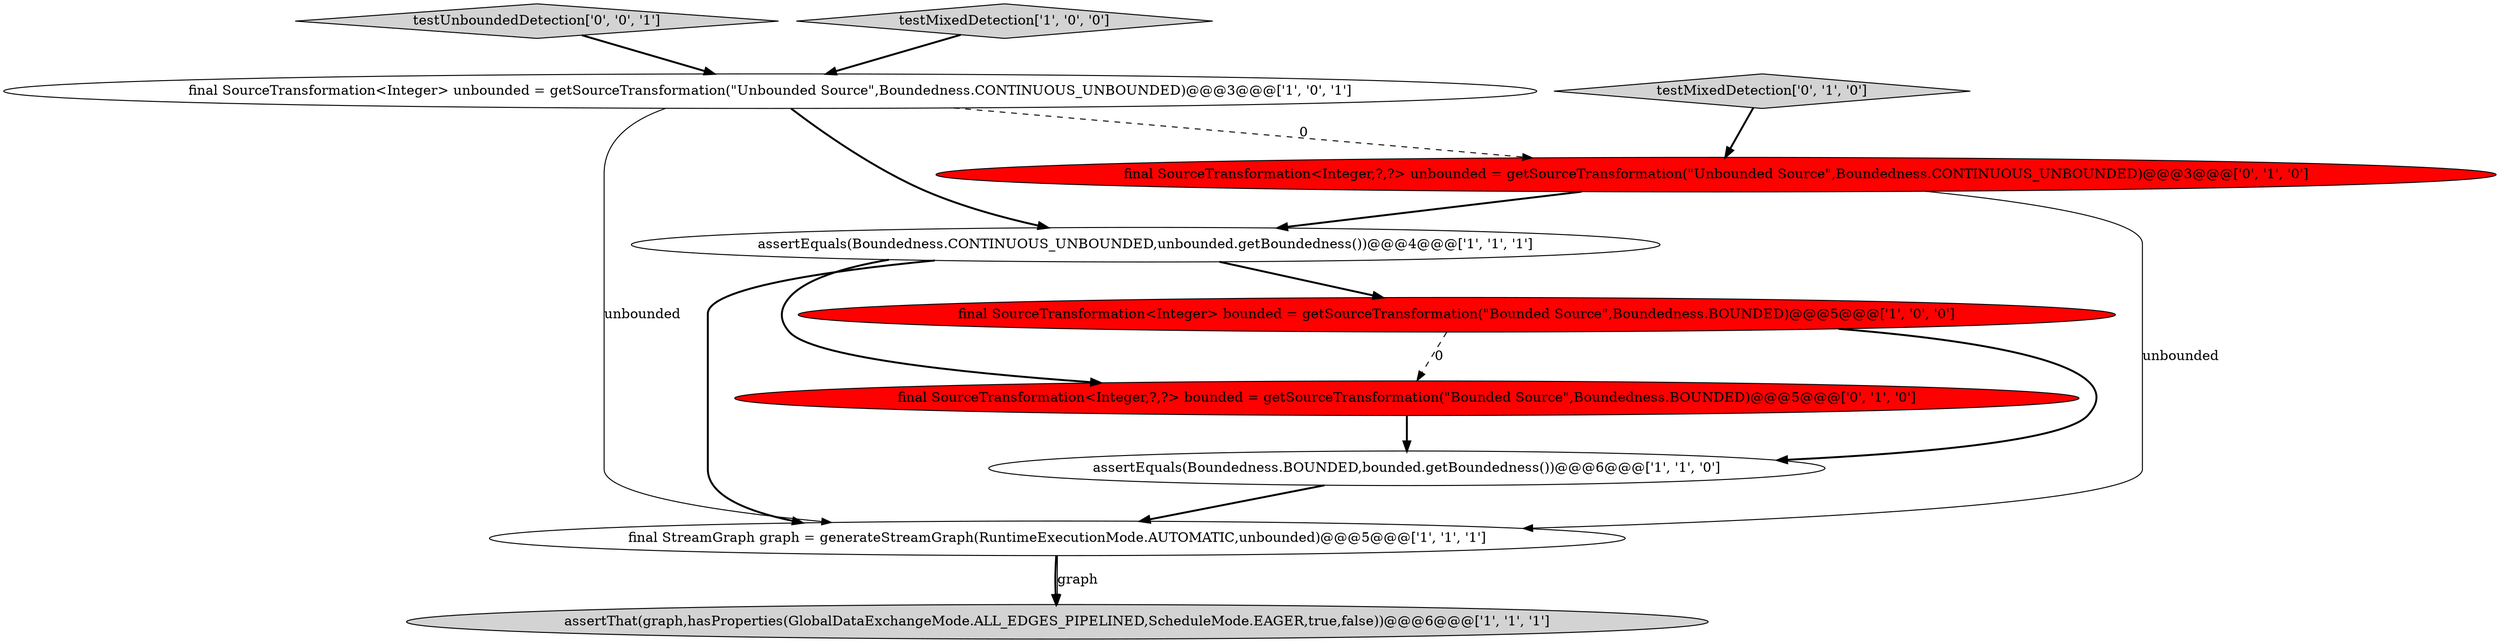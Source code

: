 digraph {
10 [style = filled, label = "testUnboundedDetection['0', '0', '1']", fillcolor = lightgray, shape = diamond image = "AAA0AAABBB3BBB"];
0 [style = filled, label = "assertEquals(Boundedness.BOUNDED,bounded.getBoundedness())@@@6@@@['1', '1', '0']", fillcolor = white, shape = ellipse image = "AAA0AAABBB1BBB"];
4 [style = filled, label = "final SourceTransformation<Integer> bounded = getSourceTransformation(\"Bounded Source\",Boundedness.BOUNDED)@@@5@@@['1', '0', '0']", fillcolor = red, shape = ellipse image = "AAA1AAABBB1BBB"];
6 [style = filled, label = "final SourceTransformation<Integer> unbounded = getSourceTransformation(\"Unbounded Source\",Boundedness.CONTINUOUS_UNBOUNDED)@@@3@@@['1', '0', '1']", fillcolor = white, shape = ellipse image = "AAA0AAABBB1BBB"];
8 [style = filled, label = "final SourceTransformation<Integer,?,?> unbounded = getSourceTransformation(\"Unbounded Source\",Boundedness.CONTINUOUS_UNBOUNDED)@@@3@@@['0', '1', '0']", fillcolor = red, shape = ellipse image = "AAA1AAABBB2BBB"];
9 [style = filled, label = "testMixedDetection['0', '1', '0']", fillcolor = lightgray, shape = diamond image = "AAA0AAABBB2BBB"];
1 [style = filled, label = "final StreamGraph graph = generateStreamGraph(RuntimeExecutionMode.AUTOMATIC,unbounded)@@@5@@@['1', '1', '1']", fillcolor = white, shape = ellipse image = "AAA0AAABBB1BBB"];
5 [style = filled, label = "assertThat(graph,hasProperties(GlobalDataExchangeMode.ALL_EDGES_PIPELINED,ScheduleMode.EAGER,true,false))@@@6@@@['1', '1', '1']", fillcolor = lightgray, shape = ellipse image = "AAA0AAABBB1BBB"];
2 [style = filled, label = "testMixedDetection['1', '0', '0']", fillcolor = lightgray, shape = diamond image = "AAA0AAABBB1BBB"];
3 [style = filled, label = "assertEquals(Boundedness.CONTINUOUS_UNBOUNDED,unbounded.getBoundedness())@@@4@@@['1', '1', '1']", fillcolor = white, shape = ellipse image = "AAA0AAABBB1BBB"];
7 [style = filled, label = "final SourceTransformation<Integer,?,?> bounded = getSourceTransformation(\"Bounded Source\",Boundedness.BOUNDED)@@@5@@@['0', '1', '0']", fillcolor = red, shape = ellipse image = "AAA1AAABBB2BBB"];
1->5 [style = bold, label=""];
6->3 [style = bold, label=""];
6->1 [style = solid, label="unbounded"];
6->8 [style = dashed, label="0"];
7->0 [style = bold, label=""];
3->1 [style = bold, label=""];
3->7 [style = bold, label=""];
9->8 [style = bold, label=""];
1->5 [style = solid, label="graph"];
4->7 [style = dashed, label="0"];
3->4 [style = bold, label=""];
0->1 [style = bold, label=""];
2->6 [style = bold, label=""];
10->6 [style = bold, label=""];
8->1 [style = solid, label="unbounded"];
4->0 [style = bold, label=""];
8->3 [style = bold, label=""];
}
